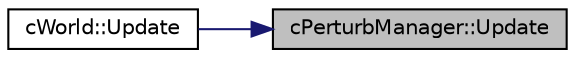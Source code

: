 digraph "cPerturbManager::Update"
{
 // LATEX_PDF_SIZE
  edge [fontname="Helvetica",fontsize="10",labelfontname="Helvetica",labelfontsize="10"];
  node [fontname="Helvetica",fontsize="10",shape=record];
  rankdir="RL";
  Node1 [label="cPerturbManager::Update",height=0.2,width=0.4,color="black", fillcolor="grey75", style="filled", fontcolor="black",tooltip=" "];
  Node1 -> Node2 [dir="back",color="midnightblue",fontsize="10",style="solid",fontname="Helvetica"];
  Node2 [label="cWorld::Update",height=0.2,width=0.4,color="black", fillcolor="white", style="filled",URL="$classc_world.html#a789620db800a82950b828adb911d9e25",tooltip=" "];
}
